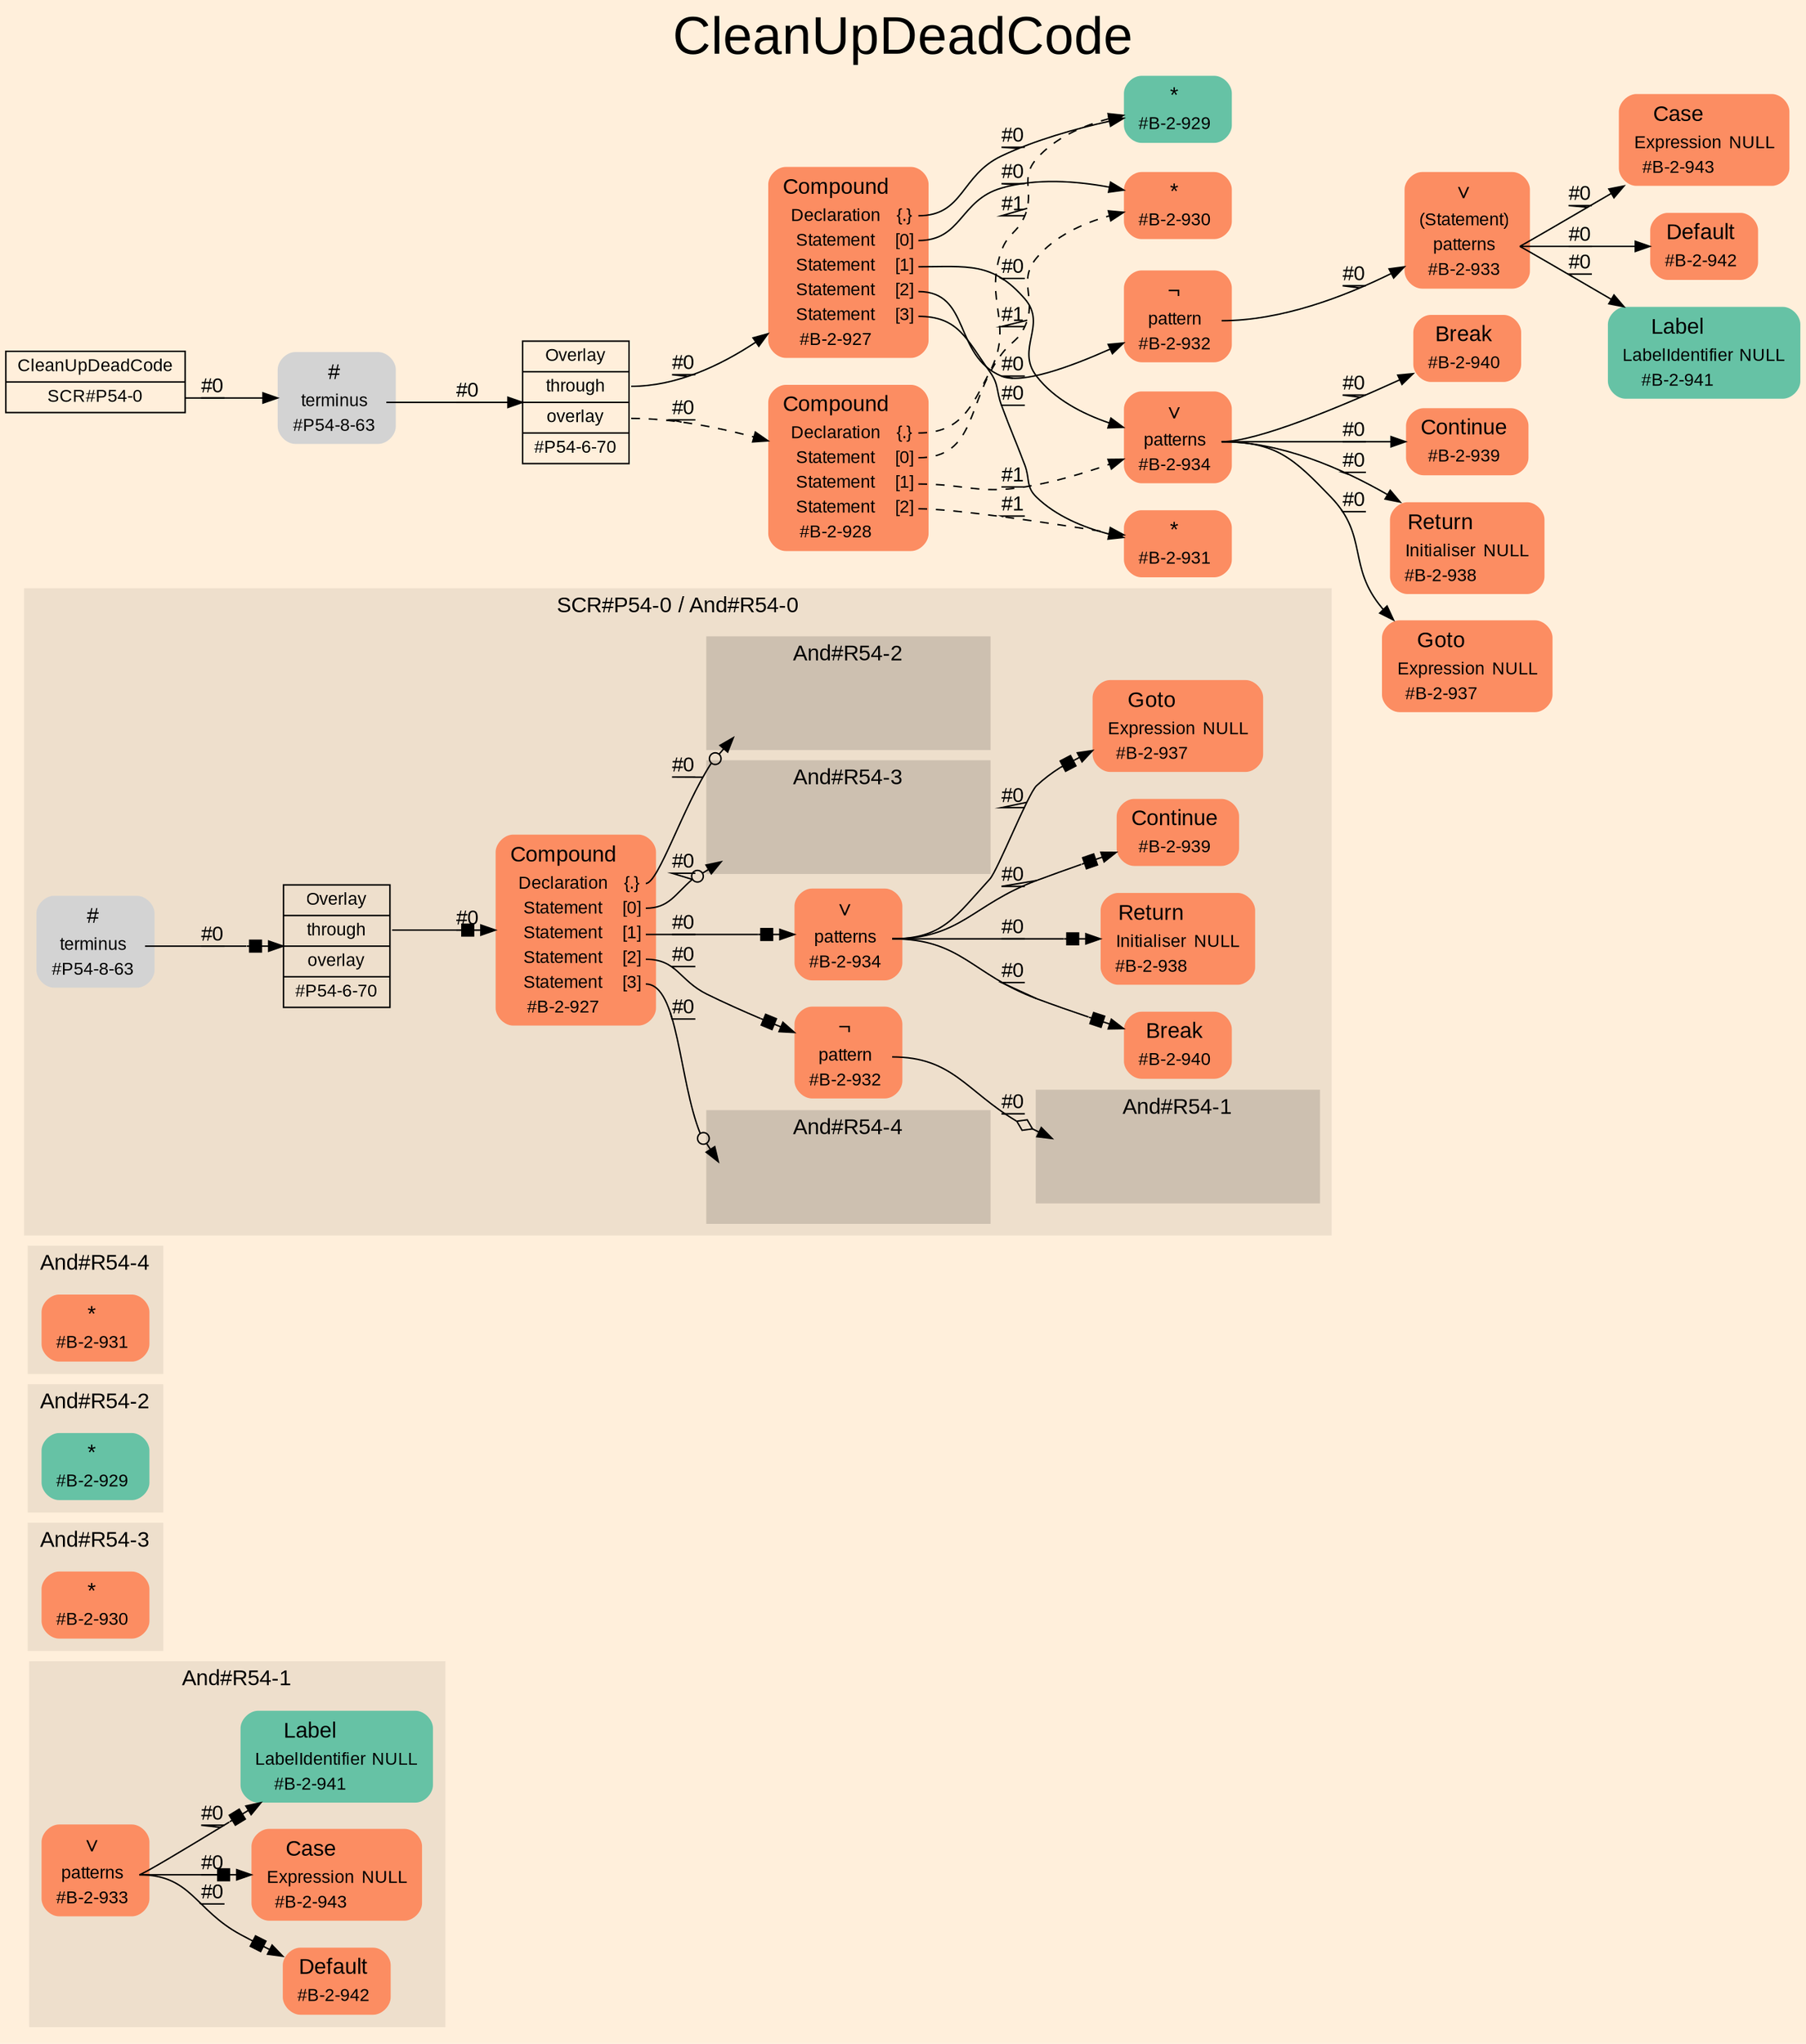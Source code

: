 digraph "CleanUpDeadCode" {
label = "CleanUpDeadCode"
labelloc = t
fontsize = "36"
graph [
    rankdir = "LR"
    ranksep = 0.3
    bgcolor = antiquewhite1
    color = black
    fontcolor = black
    fontname = "Arial"
];
node [
    fontname = "Arial"
];
edge [
    fontname = "Arial"
];

// -------------------- figure And#R54-1 --------------------
subgraph "clusterAnd#R54-1" {
    label = "And#R54-1"
    style = "filled"
    color = antiquewhite2
    fontsize = "15"
    "And#R54-1 / #B-2-941" [
        shape = "plaintext"
        fillcolor = "/set28/1"
        label = <<TABLE BORDER="0" CELLBORDER="0" CELLSPACING="0">
         <TR><TD><FONT POINT-SIZE="15.0">Label</FONT></TD><TD></TD></TR>
         <TR><TD>LabelIdentifier</TD><TD PORT="port0">NULL</TD></TR>
         <TR><TD>#B-2-941</TD><TD PORT="port1"></TD></TR>
        </TABLE>>
        style = "rounded,filled"
        fontsize = "12"
    ];
    
    "And#R54-1 / #B-2-942" [
        shape = "plaintext"
        fillcolor = "/set28/2"
        label = <<TABLE BORDER="0" CELLBORDER="0" CELLSPACING="0">
         <TR><TD><FONT POINT-SIZE="15.0">Default</FONT></TD><TD></TD></TR>
         <TR><TD>#B-2-942</TD><TD PORT="port0"></TD></TR>
        </TABLE>>
        style = "rounded,filled"
        fontsize = "12"
    ];
    
    "And#R54-1 / #B-2-933" [
        shape = "plaintext"
        fillcolor = "/set28/2"
        label = <<TABLE BORDER="0" CELLBORDER="0" CELLSPACING="0">
         <TR><TD><FONT POINT-SIZE="15.0">∨</FONT></TD><TD></TD></TR>
         <TR><TD>patterns</TD><TD PORT="port0"></TD></TR>
         <TR><TD>#B-2-933</TD><TD PORT="port1"></TD></TR>
        </TABLE>>
        style = "rounded,filled"
        fontsize = "12"
    ];
    
    "And#R54-1 / #B-2-943" [
        shape = "plaintext"
        fillcolor = "/set28/2"
        label = <<TABLE BORDER="0" CELLBORDER="0" CELLSPACING="0">
         <TR><TD><FONT POINT-SIZE="15.0">Case</FONT></TD><TD></TD></TR>
         <TR><TD>Expression</TD><TD PORT="port0">NULL</TD></TR>
         <TR><TD>#B-2-943</TD><TD PORT="port1"></TD></TR>
        </TABLE>>
        style = "rounded,filled"
        fontsize = "12"
    ];
    
}


// -------------------- figure And#R54-3 --------------------
subgraph "clusterAnd#R54-3" {
    label = "And#R54-3"
    style = "filled"
    color = antiquewhite2
    fontsize = "15"
    "And#R54-3 / #B-2-930" [
        shape = "plaintext"
        fillcolor = "/set28/2"
        label = <<TABLE BORDER="0" CELLBORDER="0" CELLSPACING="0">
         <TR><TD><FONT POINT-SIZE="15.0">*</FONT></TD><TD></TD></TR>
         <TR><TD>#B-2-930</TD><TD PORT="port0"></TD></TR>
        </TABLE>>
        style = "rounded,filled"
        fontsize = "12"
    ];
    
}


// -------------------- figure And#R54-2 --------------------
subgraph "clusterAnd#R54-2" {
    label = "And#R54-2"
    style = "filled"
    color = antiquewhite2
    fontsize = "15"
    "And#R54-2 / #B-2-929" [
        shape = "plaintext"
        fillcolor = "/set28/1"
        label = <<TABLE BORDER="0" CELLBORDER="0" CELLSPACING="0">
         <TR><TD><FONT POINT-SIZE="15.0">*</FONT></TD><TD></TD></TR>
         <TR><TD>#B-2-929</TD><TD PORT="port0"></TD></TR>
        </TABLE>>
        style = "rounded,filled"
        fontsize = "12"
    ];
    
}


// -------------------- figure And#R54-4 --------------------
subgraph "clusterAnd#R54-4" {
    label = "And#R54-4"
    style = "filled"
    color = antiquewhite2
    fontsize = "15"
    "And#R54-4 / #B-2-931" [
        shape = "plaintext"
        fillcolor = "/set28/2"
        label = <<TABLE BORDER="0" CELLBORDER="0" CELLSPACING="0">
         <TR><TD><FONT POINT-SIZE="15.0">*</FONT></TD><TD></TD></TR>
         <TR><TD>#B-2-931</TD><TD PORT="port0"></TD></TR>
        </TABLE>>
        style = "rounded,filled"
        fontsize = "12"
    ];
    
}


// -------------------- figure And#R54-0 --------------------
subgraph "clusterAnd#R54-0" {
    label = "SCR#P54-0 / And#R54-0"
    style = "filled"
    color = antiquewhite2
    fontsize = "15"
    "And#R54-0 / #B-2-932" [
        shape = "plaintext"
        fillcolor = "/set28/2"
        label = <<TABLE BORDER="0" CELLBORDER="0" CELLSPACING="0">
         <TR><TD><FONT POINT-SIZE="15.0">¬</FONT></TD><TD></TD></TR>
         <TR><TD>pattern</TD><TD PORT="port0"></TD></TR>
         <TR><TD>#B-2-932</TD><TD PORT="port1"></TD></TR>
        </TABLE>>
        style = "rounded,filled"
        fontsize = "12"
    ];
    
    "And#R54-0 / #B-2-938" [
        shape = "plaintext"
        fillcolor = "/set28/2"
        label = <<TABLE BORDER="0" CELLBORDER="0" CELLSPACING="0">
         <TR><TD><FONT POINT-SIZE="15.0">Return</FONT></TD><TD></TD></TR>
         <TR><TD>Initialiser</TD><TD PORT="port0">NULL</TD></TR>
         <TR><TD>#B-2-938</TD><TD PORT="port1"></TD></TR>
        </TABLE>>
        style = "rounded,filled"
        fontsize = "12"
    ];
    
    "And#R54-0 / #B-2-939" [
        shape = "plaintext"
        fillcolor = "/set28/2"
        label = <<TABLE BORDER="0" CELLBORDER="0" CELLSPACING="0">
         <TR><TD><FONT POINT-SIZE="15.0">Continue</FONT></TD><TD></TD></TR>
         <TR><TD>#B-2-939</TD><TD PORT="port0"></TD></TR>
        </TABLE>>
        style = "rounded,filled"
        fontsize = "12"
    ];
    
    "And#R54-0 / #B-2-937" [
        shape = "plaintext"
        fillcolor = "/set28/2"
        label = <<TABLE BORDER="0" CELLBORDER="0" CELLSPACING="0">
         <TR><TD><FONT POINT-SIZE="15.0">Goto</FONT></TD><TD></TD></TR>
         <TR><TD>Expression</TD><TD PORT="port0">NULL</TD></TR>
         <TR><TD>#B-2-937</TD><TD PORT="port1"></TD></TR>
        </TABLE>>
        style = "rounded,filled"
        fontsize = "12"
    ];
    
    "And#R54-0 / #P54-6-70" [
        shape = "record"
        fillcolor = antiquewhite2
        label = "<fixed> Overlay | <port0> through | <port1> overlay | <port2> #P54-6-70"
        style = "filled"
        fontsize = "12"
        color = black
        fontcolor = black
    ];
    
    "And#R54-0 / #P54-8-63" [
        shape = "plaintext"
        label = <<TABLE BORDER="0" CELLBORDER="0" CELLSPACING="0">
         <TR><TD><FONT POINT-SIZE="15.0">#</FONT></TD><TD></TD></TR>
         <TR><TD>terminus</TD><TD PORT="port0"></TD></TR>
         <TR><TD>#P54-8-63</TD><TD PORT="port1"></TD></TR>
        </TABLE>>
        style = "rounded,filled"
        fontsize = "12"
    ];
    
    "And#R54-0 / #B-2-927" [
        shape = "plaintext"
        fillcolor = "/set28/2"
        label = <<TABLE BORDER="0" CELLBORDER="0" CELLSPACING="0">
         <TR><TD><FONT POINT-SIZE="15.0">Compound</FONT></TD><TD></TD></TR>
         <TR><TD>Declaration</TD><TD PORT="port0">{.}</TD></TR>
         <TR><TD>Statement</TD><TD PORT="port1">[0]</TD></TR>
         <TR><TD>Statement</TD><TD PORT="port2">[1]</TD></TR>
         <TR><TD>Statement</TD><TD PORT="port3">[2]</TD></TR>
         <TR><TD>Statement</TD><TD PORT="port4">[3]</TD></TR>
         <TR><TD>#B-2-927</TD><TD PORT="port5"></TD></TR>
        </TABLE>>
        style = "rounded,filled"
        fontsize = "12"
    ];
    
    "And#R54-0 / #B-2-934" [
        shape = "plaintext"
        fillcolor = "/set28/2"
        label = <<TABLE BORDER="0" CELLBORDER="0" CELLSPACING="0">
         <TR><TD><FONT POINT-SIZE="15.0">∨</FONT></TD><TD></TD></TR>
         <TR><TD>patterns</TD><TD PORT="port0"></TD></TR>
         <TR><TD>#B-2-934</TD><TD PORT="port1"></TD></TR>
        </TABLE>>
        style = "rounded,filled"
        fontsize = "12"
    ];
    
    "And#R54-0 / #B-2-940" [
        shape = "plaintext"
        fillcolor = "/set28/2"
        label = <<TABLE BORDER="0" CELLBORDER="0" CELLSPACING="0">
         <TR><TD><FONT POINT-SIZE="15.0">Break</FONT></TD><TD></TD></TR>
         <TR><TD>#B-2-940</TD><TD PORT="port0"></TD></TR>
        </TABLE>>
        style = "rounded,filled"
        fontsize = "12"
    ];
    
    subgraph "clusterAnd#R54-0 / And#R54-4" {
        label = "And#R54-4"
        style = "filled"
        color = antiquewhite3
        fontsize = "15"
        "And#R54-0 / #0 / #B-2-931" [
            shape = "none"
            style = "invisible"
        ];
        
    }
    
    subgraph "clusterAnd#R54-0 / And#R54-2" {
        label = "And#R54-2"
        style = "filled"
        color = antiquewhite3
        fontsize = "15"
        "And#R54-0 / #0 / #B-2-929" [
            shape = "none"
            style = "invisible"
        ];
        
    }
    
    subgraph "clusterAnd#R54-0 / And#R54-3" {
        label = "And#R54-3"
        style = "filled"
        color = antiquewhite3
        fontsize = "15"
        "And#R54-0 / #0 / #B-2-930" [
            shape = "none"
            style = "invisible"
        ];
        
    }
    
    subgraph "clusterAnd#R54-0 / And#R54-1" {
        label = "And#R54-1"
        style = "filled"
        color = antiquewhite3
        fontsize = "15"
        "And#R54-0 / #0 / #B-2-933" [
            shape = "none"
            style = "invisible"
        ];
        
    }
    
}


// -------------------- transformation figure --------------------
"CR#P54-0" [
    shape = "record"
    fillcolor = antiquewhite1
    label = "<fixed> CleanUpDeadCode | <port0> SCR#P54-0"
    style = "filled"
    fontsize = "12"
    color = black
    fontcolor = black
];

"#P54-8-63" [
    shape = "plaintext"
    label = <<TABLE BORDER="0" CELLBORDER="0" CELLSPACING="0">
     <TR><TD><FONT POINT-SIZE="15.0">#</FONT></TD><TD></TD></TR>
     <TR><TD>terminus</TD><TD PORT="port0"></TD></TR>
     <TR><TD>#P54-8-63</TD><TD PORT="port1"></TD></TR>
    </TABLE>>
    style = "rounded,filled"
    fontsize = "12"
];

"#P54-6-70" [
    shape = "record"
    fillcolor = antiquewhite1
    label = "<fixed> Overlay | <port0> through | <port1> overlay | <port2> #P54-6-70"
    style = "filled"
    fontsize = "12"
    color = black
    fontcolor = black
];

"#B-2-927" [
    shape = "plaintext"
    fillcolor = "/set28/2"
    label = <<TABLE BORDER="0" CELLBORDER="0" CELLSPACING="0">
     <TR><TD><FONT POINT-SIZE="15.0">Compound</FONT></TD><TD></TD></TR>
     <TR><TD>Declaration</TD><TD PORT="port0">{.}</TD></TR>
     <TR><TD>Statement</TD><TD PORT="port1">[0]</TD></TR>
     <TR><TD>Statement</TD><TD PORT="port2">[1]</TD></TR>
     <TR><TD>Statement</TD><TD PORT="port3">[2]</TD></TR>
     <TR><TD>Statement</TD><TD PORT="port4">[3]</TD></TR>
     <TR><TD>#B-2-927</TD><TD PORT="port5"></TD></TR>
    </TABLE>>
    style = "rounded,filled"
    fontsize = "12"
];

"#B-2-929" [
    shape = "plaintext"
    fillcolor = "/set28/1"
    label = <<TABLE BORDER="0" CELLBORDER="0" CELLSPACING="0">
     <TR><TD><FONT POINT-SIZE="15.0">*</FONT></TD><TD></TD></TR>
     <TR><TD>#B-2-929</TD><TD PORT="port0"></TD></TR>
    </TABLE>>
    style = "rounded,filled"
    fontsize = "12"
];

"#B-2-930" [
    shape = "plaintext"
    fillcolor = "/set28/2"
    label = <<TABLE BORDER="0" CELLBORDER="0" CELLSPACING="0">
     <TR><TD><FONT POINT-SIZE="15.0">*</FONT></TD><TD></TD></TR>
     <TR><TD>#B-2-930</TD><TD PORT="port0"></TD></TR>
    </TABLE>>
    style = "rounded,filled"
    fontsize = "12"
];

"#B-2-934" [
    shape = "plaintext"
    fillcolor = "/set28/2"
    label = <<TABLE BORDER="0" CELLBORDER="0" CELLSPACING="0">
     <TR><TD><FONT POINT-SIZE="15.0">∨</FONT></TD><TD></TD></TR>
     <TR><TD>patterns</TD><TD PORT="port0"></TD></TR>
     <TR><TD>#B-2-934</TD><TD PORT="port1"></TD></TR>
    </TABLE>>
    style = "rounded,filled"
    fontsize = "12"
];

"#B-2-940" [
    shape = "plaintext"
    fillcolor = "/set28/2"
    label = <<TABLE BORDER="0" CELLBORDER="0" CELLSPACING="0">
     <TR><TD><FONT POINT-SIZE="15.0">Break</FONT></TD><TD></TD></TR>
     <TR><TD>#B-2-940</TD><TD PORT="port0"></TD></TR>
    </TABLE>>
    style = "rounded,filled"
    fontsize = "12"
];

"#B-2-939" [
    shape = "plaintext"
    fillcolor = "/set28/2"
    label = <<TABLE BORDER="0" CELLBORDER="0" CELLSPACING="0">
     <TR><TD><FONT POINT-SIZE="15.0">Continue</FONT></TD><TD></TD></TR>
     <TR><TD>#B-2-939</TD><TD PORT="port0"></TD></TR>
    </TABLE>>
    style = "rounded,filled"
    fontsize = "12"
];

"#B-2-938" [
    shape = "plaintext"
    fillcolor = "/set28/2"
    label = <<TABLE BORDER="0" CELLBORDER="0" CELLSPACING="0">
     <TR><TD><FONT POINT-SIZE="15.0">Return</FONT></TD><TD></TD></TR>
     <TR><TD>Initialiser</TD><TD PORT="port0">NULL</TD></TR>
     <TR><TD>#B-2-938</TD><TD PORT="port1"></TD></TR>
    </TABLE>>
    style = "rounded,filled"
    fontsize = "12"
];

"#B-2-937" [
    shape = "plaintext"
    fillcolor = "/set28/2"
    label = <<TABLE BORDER="0" CELLBORDER="0" CELLSPACING="0">
     <TR><TD><FONT POINT-SIZE="15.0">Goto</FONT></TD><TD></TD></TR>
     <TR><TD>Expression</TD><TD PORT="port0">NULL</TD></TR>
     <TR><TD>#B-2-937</TD><TD PORT="port1"></TD></TR>
    </TABLE>>
    style = "rounded,filled"
    fontsize = "12"
];

"#B-2-932" [
    shape = "plaintext"
    fillcolor = "/set28/2"
    label = <<TABLE BORDER="0" CELLBORDER="0" CELLSPACING="0">
     <TR><TD><FONT POINT-SIZE="15.0">¬</FONT></TD><TD></TD></TR>
     <TR><TD>pattern</TD><TD PORT="port0"></TD></TR>
     <TR><TD>#B-2-932</TD><TD PORT="port1"></TD></TR>
    </TABLE>>
    style = "rounded,filled"
    fontsize = "12"
];

"#B-2-933" [
    shape = "plaintext"
    fillcolor = "/set28/2"
    label = <<TABLE BORDER="0" CELLBORDER="0" CELLSPACING="0">
     <TR><TD><FONT POINT-SIZE="15.0">∨</FONT></TD><TD></TD></TR>
     <TR><TD>(Statement)</TD><TD PORT="port0"></TD></TR>
     <TR><TD>patterns</TD><TD PORT="port1"></TD></TR>
     <TR><TD>#B-2-933</TD><TD PORT="port2"></TD></TR>
    </TABLE>>
    style = "rounded,filled"
    fontsize = "12"
];

"#B-2-943" [
    shape = "plaintext"
    fillcolor = "/set28/2"
    label = <<TABLE BORDER="0" CELLBORDER="0" CELLSPACING="0">
     <TR><TD><FONT POINT-SIZE="15.0">Case</FONT></TD><TD></TD></TR>
     <TR><TD>Expression</TD><TD PORT="port0">NULL</TD></TR>
     <TR><TD>#B-2-943</TD><TD PORT="port1"></TD></TR>
    </TABLE>>
    style = "rounded,filled"
    fontsize = "12"
];

"#B-2-942" [
    shape = "plaintext"
    fillcolor = "/set28/2"
    label = <<TABLE BORDER="0" CELLBORDER="0" CELLSPACING="0">
     <TR><TD><FONT POINT-SIZE="15.0">Default</FONT></TD><TD></TD></TR>
     <TR><TD>#B-2-942</TD><TD PORT="port0"></TD></TR>
    </TABLE>>
    style = "rounded,filled"
    fontsize = "12"
];

"#B-2-941" [
    shape = "plaintext"
    fillcolor = "/set28/1"
    label = <<TABLE BORDER="0" CELLBORDER="0" CELLSPACING="0">
     <TR><TD><FONT POINT-SIZE="15.0">Label</FONT></TD><TD></TD></TR>
     <TR><TD>LabelIdentifier</TD><TD PORT="port0">NULL</TD></TR>
     <TR><TD>#B-2-941</TD><TD PORT="port1"></TD></TR>
    </TABLE>>
    style = "rounded,filled"
    fontsize = "12"
];

"#B-2-931" [
    shape = "plaintext"
    fillcolor = "/set28/2"
    label = <<TABLE BORDER="0" CELLBORDER="0" CELLSPACING="0">
     <TR><TD><FONT POINT-SIZE="15.0">*</FONT></TD><TD></TD></TR>
     <TR><TD>#B-2-931</TD><TD PORT="port0"></TD></TR>
    </TABLE>>
    style = "rounded,filled"
    fontsize = "12"
];

"#B-2-928" [
    shape = "plaintext"
    fillcolor = "/set28/2"
    label = <<TABLE BORDER="0" CELLBORDER="0" CELLSPACING="0">
     <TR><TD><FONT POINT-SIZE="15.0">Compound</FONT></TD><TD></TD></TR>
     <TR><TD>Declaration</TD><TD PORT="port0">{.}</TD></TR>
     <TR><TD>Statement</TD><TD PORT="port1">[0]</TD></TR>
     <TR><TD>Statement</TD><TD PORT="port2">[1]</TD></TR>
     <TR><TD>Statement</TD><TD PORT="port3">[2]</TD></TR>
     <TR><TD>#B-2-928</TD><TD PORT="port4"></TD></TR>
    </TABLE>>
    style = "rounded,filled"
    fontsize = "12"
];


// -------------------- links --------------------
// links for block CR#P54-0
"CR#P54-0":port0 -> "#P54-8-63" [
    label = "#0"
    decorate = true
    color = black
    fontcolor = black
];

// links for block #P54-8-63
"#P54-8-63":port0 -> "#P54-6-70" [
    label = "#0"
    decorate = true
    color = black
    fontcolor = black
];

// links for block #P54-6-70
"#P54-6-70":port0 -> "#B-2-927" [
    label = "#0"
    decorate = true
    color = black
    fontcolor = black
];

"#P54-6-70":port1 -> "#B-2-928" [
    style="dashed"
    label = "#0"
    decorate = true
    color = black
    fontcolor = black
];

// links for block #B-2-927
"#B-2-927":port0 -> "#B-2-929" [
    label = "#0"
    decorate = true
    color = black
    fontcolor = black
];

"#B-2-927":port1 -> "#B-2-930" [
    label = "#0"
    decorate = true
    color = black
    fontcolor = black
];

"#B-2-927":port2 -> "#B-2-934" [
    label = "#0"
    decorate = true
    color = black
    fontcolor = black
];

"#B-2-927":port3 -> "#B-2-932" [
    label = "#0"
    decorate = true
    color = black
    fontcolor = black
];

"#B-2-927":port4 -> "#B-2-931" [
    label = "#0"
    decorate = true
    color = black
    fontcolor = black
];

// links for block #B-2-929
// links for block #B-2-930
// links for block #B-2-934
"#B-2-934":port0 -> "#B-2-940" [
    label = "#0"
    decorate = true
    color = black
    fontcolor = black
];

"#B-2-934":port0 -> "#B-2-939" [
    label = "#0"
    decorate = true
    color = black
    fontcolor = black
];

"#B-2-934":port0 -> "#B-2-938" [
    label = "#0"
    decorate = true
    color = black
    fontcolor = black
];

"#B-2-934":port0 -> "#B-2-937" [
    label = "#0"
    decorate = true
    color = black
    fontcolor = black
];

// links for block #B-2-940
// links for block #B-2-939
// links for block #B-2-938
// links for block #B-2-937
// links for block #B-2-932
"#B-2-932":port0 -> "#B-2-933" [
    label = "#0"
    decorate = true
    color = black
    fontcolor = black
];

// links for block #B-2-933
"#B-2-933":port1 -> "#B-2-943" [
    label = "#0"
    decorate = true
    color = black
    fontcolor = black
];

"#B-2-933":port1 -> "#B-2-942" [
    label = "#0"
    decorate = true
    color = black
    fontcolor = black
];

"#B-2-933":port1 -> "#B-2-941" [
    label = "#0"
    decorate = true
    color = black
    fontcolor = black
];

// links for block #B-2-943
// links for block #B-2-942
// links for block #B-2-941
// links for block #B-2-931
// links for block #B-2-928
"#B-2-928":port0 -> "#B-2-929" [
    style="dashed"
    label = "#1"
    decorate = true
    color = black
    fontcolor = black
];

"#B-2-928":port1 -> "#B-2-930" [
    style="dashed"
    label = "#1"
    decorate = true
    color = black
    fontcolor = black
];

"#B-2-928":port2 -> "#B-2-934" [
    style="dashed"
    label = "#1"
    decorate = true
    color = black
    fontcolor = black
];

"#B-2-928":port3 -> "#B-2-931" [
    style="dashed"
    label = "#1"
    decorate = true
    color = black
    fontcolor = black
];

// links for block And#R54-0 / #B-2-932
"And#R54-0 / #B-2-932":port0 -> "And#R54-0 / #0 / #B-2-933" [
    arrowhead="normalnoneodiamond"
    label = "#0"
    decorate = true
    color = black
    fontcolor = black
];

// links for block And#R54-0 / #B-2-938
// links for block And#R54-0 / #B-2-939
// links for block And#R54-0 / #B-2-937
// links for block And#R54-0 / #P54-6-70
"And#R54-0 / #P54-6-70":port0 -> "And#R54-0 / #B-2-927" [
    arrowhead="normalnonebox"
    label = "#0"
    decorate = true
    color = black
    fontcolor = black
];

// links for block And#R54-0 / #P54-8-63
"And#R54-0 / #P54-8-63":port0 -> "And#R54-0 / #P54-6-70" [
    arrowhead="normalnonebox"
    label = "#0"
    decorate = true
    color = black
    fontcolor = black
];

// links for block And#R54-0 / #B-2-927
"And#R54-0 / #B-2-927":port0 -> "And#R54-0 / #0 / #B-2-929" [
    arrowhead="normalnoneodot"
    label = "#0"
    decorate = true
    color = black
    fontcolor = black
];

"And#R54-0 / #B-2-927":port1 -> "And#R54-0 / #0 / #B-2-930" [
    arrowhead="normalnoneodot"
    label = "#0"
    decorate = true
    color = black
    fontcolor = black
];

"And#R54-0 / #B-2-927":port2 -> "And#R54-0 / #B-2-934" [
    arrowhead="normalnonebox"
    label = "#0"
    decorate = true
    color = black
    fontcolor = black
];

"And#R54-0 / #B-2-927":port3 -> "And#R54-0 / #B-2-932" [
    arrowhead="normalnonebox"
    label = "#0"
    decorate = true
    color = black
    fontcolor = black
];

"And#R54-0 / #B-2-927":port4 -> "And#R54-0 / #0 / #B-2-931" [
    arrowhead="normalnoneodot"
    label = "#0"
    decorate = true
    color = black
    fontcolor = black
];

// links for block And#R54-0 / #B-2-934
"And#R54-0 / #B-2-934":port0 -> "And#R54-0 / #B-2-940" [
    arrowhead="normalnonebox"
    label = "#0"
    decorate = true
    color = black
    fontcolor = black
];

"And#R54-0 / #B-2-934":port0 -> "And#R54-0 / #B-2-939" [
    arrowhead="normalnonebox"
    label = "#0"
    decorate = true
    color = black
    fontcolor = black
];

"And#R54-0 / #B-2-934":port0 -> "And#R54-0 / #B-2-938" [
    arrowhead="normalnonebox"
    label = "#0"
    decorate = true
    color = black
    fontcolor = black
];

"And#R54-0 / #B-2-934":port0 -> "And#R54-0 / #B-2-937" [
    arrowhead="normalnonebox"
    label = "#0"
    decorate = true
    color = black
    fontcolor = black
];

// links for block And#R54-0 / #B-2-940
// links for block And#R54-0 / #0 / #B-2-931
// links for block And#R54-0 / #0 / #B-2-929
// links for block And#R54-0 / #0 / #B-2-930
// links for block And#R54-0 / #0 / #B-2-933
// links for block And#R54-4 / #B-2-931
// links for block And#R54-2 / #B-2-929
// links for block And#R54-3 / #B-2-930
// links for block And#R54-1 / #B-2-941
// links for block And#R54-1 / #B-2-942
// links for block And#R54-1 / #B-2-933
"And#R54-1 / #B-2-933":port0 -> "And#R54-1 / #B-2-943" [
    arrowhead="normalnonebox"
    label = "#0"
    decorate = true
    color = black
    fontcolor = black
];

"And#R54-1 / #B-2-933":port0 -> "And#R54-1 / #B-2-942" [
    arrowhead="normalnonebox"
    label = "#0"
    decorate = true
    color = black
    fontcolor = black
];

"And#R54-1 / #B-2-933":port0 -> "And#R54-1 / #B-2-941" [
    arrowhead="normalnonebox"
    label = "#0"
    decorate = true
    color = black
    fontcolor = black
];

// links for block And#R54-1 / #B-2-943
}
